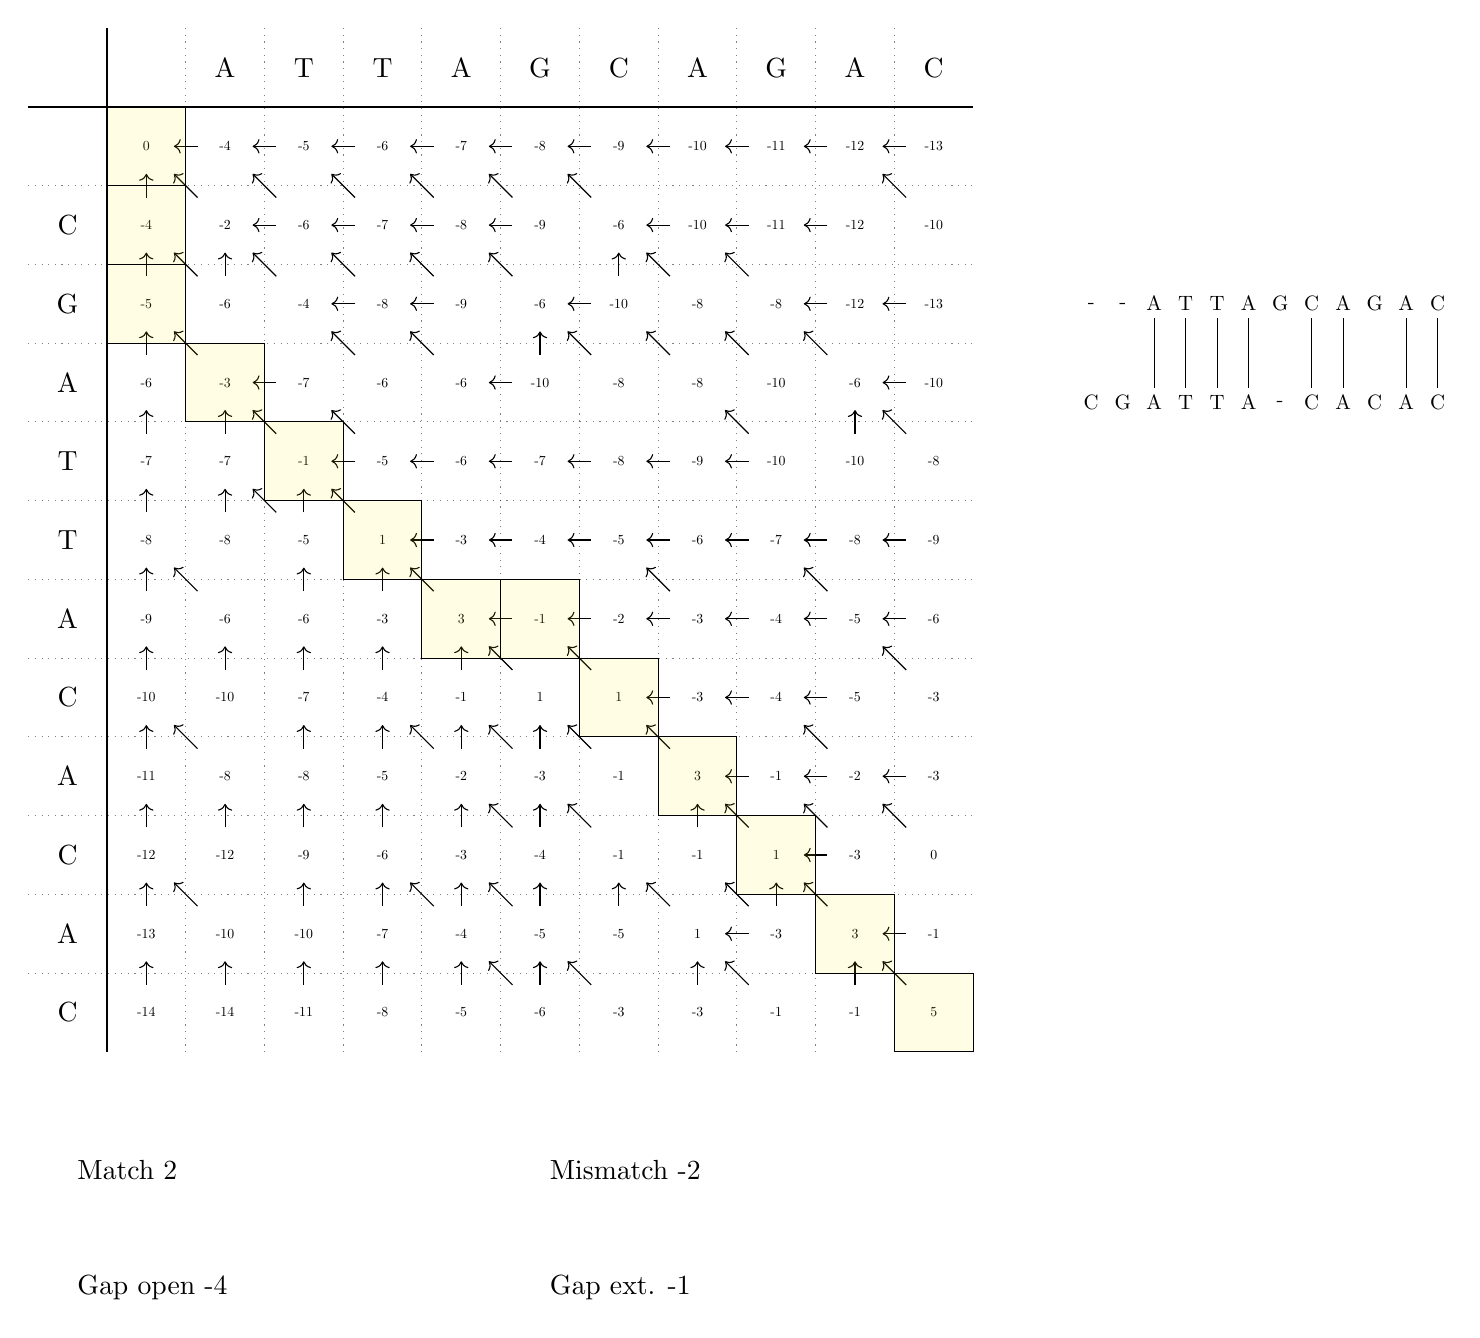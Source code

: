 \node [right] at (1,-1) {Match 2};
\node [right] at (7,-1) {Mismatch -2};
\node [right] at (1,-2.5) {Gap open -4};
\node [right] at (7,-2.5) {Gap ext. -1};


\draw [-] (0.5,12.5) -- (12.5,12.5);
\draw [-] (1.5,13.5) -- (1.5,0.5);
\draw [-, dotted, opacity=0.5] (0.5,11.5) -- (12.5,11.5);
\draw [-, dotted, opacity=0.5] (2.5,13.5) -- (2.5,0.5);
	\node at (3,13) {A};
	\draw [-, dotted, opacity=0.5] (3.5,13.5) -- (3.5,0.5);
	\node at (4,13) {T};
	\draw [-, dotted, opacity=0.5] (4.5,13.5) -- (4.5,0.5);
	\node at (5,13) {T};
	\draw [-, dotted, opacity=0.5] (5.5,13.5) -- (5.5,0.5);
	\node at (6,13) {A};
	\draw [-, dotted, opacity=0.5] (6.5,13.5) -- (6.5,0.5);
	\node at (7,13) {G};
	\draw [-, dotted, opacity=0.5] (7.5,13.5) -- (7.5,0.5);
	\node at (8,13) {C};
	\draw [-, dotted, opacity=0.5] (8.5,13.5) -- (8.5,0.5);
	\node at (9,13) {A};
	\draw [-, dotted, opacity=0.5] (9.5,13.5) -- (9.5,0.5);
	\node at (10,13) {G};
	\draw [-, dotted, opacity=0.5] (10.5,13.5) -- (10.5,0.5);
	\node at (11,13) {A};
	\draw [-, dotted, opacity=0.5] (11.5,13.5) -- (11.5,0.5);
	\node at (12,13) {C};
	\node at (1,11) {C};
	\draw [-, dotted, opacity=0.5] (0.5,10.5) -- (12.5,10.5);
	\node at (1,10) {G};
	\draw [-, dotted, opacity=0.5] (0.5,9.5) -- (12.5,9.5);
	\node at (1,9) {A};
	\draw [-, dotted, opacity=0.5] (0.5,8.5) -- (12.5,8.5);
	\node at (1,8) {T};
	\draw [-, dotted, opacity=0.5] (0.5,7.5) -- (12.5,7.5);
	\node at (1,7) {T};
	\draw [-, dotted, opacity=0.5] (0.5,6.5) -- (12.5,6.5);
	\node at (1,6) {A};
	\draw [-, dotted, opacity=0.5] (0.5,5.5) -- (12.5,5.5);
	\node at (1,5) {C};
	\draw [-, dotted, opacity=0.5] (0.5,4.5) -- (12.5,4.5);
	\node at (1,4) {A};
	\draw [-, dotted, opacity=0.5] (0.5,3.5) -- (12.5,3.5);
	\node at (1,3) {C};
	\draw [-, dotted, opacity=0.5] (0.5,2.5) -- (12.5,2.5);
	\node at (1,2) {A};
	\draw [-, dotted, opacity=0.5] (0.5,1.5) -- (12.5,1.5);
	\node at (1,1) {C};


	\node[scale=0.5] at (2,12) {0};
	\node[scale=0.5] at (3,12) {-4};
	\draw [->] (2.65, 11+1) -- (2.35, 11+1);
	\node[scale=0.5] at(4,12) {-5};
	\draw [->] (3.65,11+1) -- (3.35,11+1);
	\node[scale=0.5] at(5,12) {-6};
	\draw [->] (4.65,11+1) -- (4.35,11+1);
	\node[scale=0.5] at(6,12) {-7};
	\draw [->] (5.65,11+1) -- (5.35,11+1);
	\node[scale=0.5] at(7,12) {-8};
	\draw [->] (6.65,11+1) -- (6.35,11+1);
	\node[scale=0.5] at(8,12) {-9};
	\draw [->] (7.65,11+1) -- (7.35,11+1);
	\node[scale=0.5] at(9,12) {-10};
	\draw [->] (8.65,11+1) -- (8.35,11+1);
	\node[scale=0.5] at(10,12) {-11};
	\draw [->] (9.65,11+1) -- (9.35,11+1);
	\node[scale=0.5] at(11,12) {-12};
	\draw [->] (10.65,11+1) -- (10.35,11+1);
	\node[scale=0.5] at(12,12) {-13};
	\draw [->] (11.65,11+1) -- (11.35,11+1);
	\node[scale=0.5] at (2,11) {-4};
	\draw [->] (2,11 + 0.35) -- (2, 11 + 0.65);
	\node[scale=0.5] at(2,10) {-5};
	\draw [->] (2,11-1 + 0.35) -- (2, 11-1 + 0.65);
	\node[scale=0.5] at(2,9) {-6};
	\draw [->] (2,11-2 + 0.35) -- (2, 11-2 + 0.65);
	\node[scale=0.5] at(2,8) {-7};
	\draw [->] (2,11-3 + 0.35) -- (2, 11-3 + 0.65);
	\node[scale=0.5] at(2,7) {-8};
	\draw [->] (2,11-4 + 0.35) -- (2, 11-4 + 0.65);
	\node[scale=0.5] at(2,6) {-9};
	\draw [->] (2,11-5 + 0.35) -- (2, 11-5 + 0.65);
	\node[scale=0.5] at(2,5) {-10};
	\draw [->] (2,11-6 + 0.35) -- (2, 11-6 + 0.65);
	\node[scale=0.5] at(2,4) {-11};
	\draw [->] (2,11-7 + 0.35) -- (2, 11-7 + 0.65);
	\node[scale=0.5] at(2,3) {-12};
	\draw [->] (2,11-8 + 0.35) -- (2, 11-8 + 0.65);
	\node[scale=0.5] at(2,2) {-13};
	\draw [->] (2,11-9 + 0.35) -- (2, 11-9 + 0.65);
	\node[scale=0.5] at(2,1) {-14};
	\draw [->] (2,11-10 + 0.35) -- (2, 11-10 + 0.65);


	\node [scale=0.5] at (3,11) {-2};
	\draw [->] (2.65,11.35) -- (2.35,11.65);
	\node [scale=0.5] at (4,11) {-6};
	\draw [->] (3.65,11.35) -- (3.35,11.65);
	\draw [->] (3.65,11) -- (3.35,11);
	\node [scale=0.5] at (5,11) {-7};
	\draw [->] (4.65,11.35) -- (4.35,11.65);
	\draw [->] (4.65,11) -- (4.35,11);
	\node [scale=0.5] at (6,11) {-8};
	\draw [->] (5.65,11.35) -- (5.35,11.65);
	\draw [->] (5.65,11) -- (5.35,11);
	\node [scale=0.5] at (7,11) {-9};
	\draw [->] (6.65,11.35) -- (6.35,11.65);
	\draw [->] (6.65,11) -- (6.35,11);
	\node [scale=0.5] at (8,11) {-6};
	\draw [->] (7.65,11.35) -- (7.35,11.65);
	\node [scale=0.5] at (9,11) {-10};
	\draw [->] (8.65,11) -- (8.35,11);
	\node [scale=0.5] at (10,11) {-11};
	\draw [->] (9.65,11) -- (9.35,11);
	\node [scale=0.5] at (11,11) {-12};
	\draw [->] (10.65,11) -- (10.35,11);
	\node [scale=0.5] at (12,11) {-10};
	\draw [->] (11.65,11.35) -- (11.35,11.65);


	\node [scale=0.5] at (3,10) {-6};
	\draw [->] (2.65,10.35) -- (2.35,10.65);
	\draw [->] (3,10.35) -- (3,10.65);
	\node [scale=0.5] at (4,10) {-4};
	\draw [->] (3.65,10.35) -- (3.35,10.65);
	\node [scale=0.5] at (5,10) {-8};
	\draw [->] (4.65,10.35) -- (4.35,10.65);
	\draw [->] (4.65,10) -- (4.35,10);
	\node [scale=0.5] at (6,10) {-9};
	\draw [->] (5.65,10.35) -- (5.35,10.65);
	\draw [->] (5.65,10) -- (5.35,10);
	\node [scale=0.5] at (7,10) {-6};
	\draw [->] (6.65,10.35) -- (6.35,10.65);
	\node [scale=0.5] at (8,10) {-10};
	\draw [->] (7.65,10) -- (7.35,10);
	\draw [->] (8,10.35) -- (8,10.65);
	\node [scale=0.5] at (9,10) {-8};
	\draw [->] (8.65,10.35) -- (8.35,10.65);
	\node [scale=0.5] at (10,10) {-8};
	\draw [->] (9.65,10.35) -- (9.35,10.65);
	\node [scale=0.5] at (11,10) {-12};
	\draw [->] (10.65,10) -- (10.35,10);
	\node [scale=0.5] at (12,10) {-13};
	\draw [->] (11.65,10) -- (11.35,10);


	\node [scale=0.5] at (3,9) {-3};
	\draw [->] (2.65,9.35) -- (2.35,9.65);
	\node [scale=0.5] at (4,9) {-7};
	\draw [->] (3.65,9) -- (3.35,9);
	\node [scale=0.5] at (5,9) {-6};
	\draw [->] (4.65,9.35) -- (4.35,9.65);
	\node [scale=0.5] at (6,9) {-6};
	\draw [->] (5.65,9.35) -- (5.35,9.65);
	\node [scale=0.5] at (7,9) {-10};
	\draw [->] (6.65,9) -- (6.35,9);
	\draw [->] (7,9.35) -- (7,9.65);
	\node [scale=0.5] at (8,9) {-8};
	\draw [->] (7.65,9.35) -- (7.35,9.65);
	\node [scale=0.5] at (9,9) {-8};
	\draw [->] (8.65,9.35) -- (8.35,9.65);
	\node [scale=0.5] at (10,9) {-10};
	\draw [->] (9.65,9.35) -- (9.35,9.65);
	\node [scale=0.5] at (11,9) {-6};
	\draw [->] (10.65,9.35) -- (10.35,9.65);
	\node [scale=0.5] at (12,9) {-10};
	\draw [->] (11.65,9) -- (11.35,9);


	\node [scale=0.5] at (3,8) {-7};
	\draw [->] (3,8.35) -- (3,8.65);
	\node [scale=0.5] at (4,8) {-1};
	\draw [->] (3.65,8.35) -- (3.35,8.65);
	\node [scale=0.5] at (5,8) {-5};
	\draw [->] (4.65,8.35) -- (4.35,8.65);
	\draw [->] (4.65,8) -- (4.35,8);
	\node [scale=0.5] at (6,8) {-6};
	\draw [->] (5.65,8) -- (5.35,8);
	\node [scale=0.5] at (7,8) {-7};
	\draw [->] (6.65,8) -- (6.35,8);
	\node [scale=0.5] at (8,8) {-8};
	\draw [->] (7.65,8) -- (7.35,8);
	\node [scale=0.5] at (9,8) {-9};
	\draw [->] (8.65,8) -- (8.35,8);
	\node [scale=0.5] at (10,8) {-10};
	\draw [->] (9.65,8.35) -- (9.35,8.65);
	\draw [->] (9.65,8) -- (9.35,8);
	\node [scale=0.5] at (11,8) {-10};
	\draw [->] (11,8.35) -- (11,8.65);
	\node [scale=0.5] at (12,8) {-8};
	\draw [->] (11.65,8.35) -- (11.35,8.65);


	\node [scale=0.5] at (3,7) {-8};
	\draw [->] (3,7.35) -- (3,7.65);
	\node [scale=0.5] at (4,7) {-5};
	\draw [->] (3.65,7.35) -- (3.35,7.65);
	\draw [->] (4,7.35) -- (4,7.65);
	\node [scale=0.5] at (5,7) {1};
	\draw [->] (4.65,7.35) -- (4.35,7.65);
	\node [scale=0.5] at (6,7) {-3};
	\draw [->] (5.65,7) -- (5.35,7);
	\node [scale=0.5] at (7,7) {-4};
	\draw [->] (6.65,7) -- (6.35,7);
	\node [scale=0.5] at (8,7) {-5};
	\draw [->] (7.65,7) -- (7.35,7);
	\node [scale=0.5] at (9,7) {-6};
	\draw [->] (8.65,7) -- (8.35,7);
	\node [scale=0.5] at (10,7) {-7};
	\draw [->] (9.65,7) -- (9.35,7);
	\node [scale=0.5] at (11,7) {-8};
	\draw [->] (10.65,7) -- (10.35,7);
	\node [scale=0.5] at (12,7) {-9};
	\draw [->] (11.65,7) -- (11.35,7);


	\node [scale=0.5] at (3,6) {-6};
	\draw [->] (2.65,6.35) -- (2.35,6.65);
	\node [scale=0.5] at (4,6) {-6};
	\draw [->] (4,6.35) -- (4,6.65);
	\node [scale=0.5] at (5,6) {-3};
	\draw [->] (5,6.35) -- (5,6.65);
	\node [scale=0.5] at (6,6) {3};
	\draw [->] (5.65,6.35) -- (5.35,6.65);
	\node [scale=0.5] at (7,6) {-1};
	\draw [->] (6.65,6) -- (6.35,6);
	\node [scale=0.5] at (8,6) {-2};
	\draw [->] (7.65,6) -- (7.35,6);
	\node [scale=0.5] at (9,6) {-3};
	\draw [->] (8.65,6.35) -- (8.35,6.65);
	\draw [->] (8.65,6) -- (8.35,6);
	\node [scale=0.5] at (10,6) {-4};
	\draw [->] (9.65,6) -- (9.35,6);
	\node [scale=0.5] at (11,6) {-5};
	\draw [->] (10.65,6.35) -- (10.35,6.65);
	\draw [->] (10.65,6) -- (10.35,6);
	\node [scale=0.5] at (12,6) {-6};
	\draw [->] (11.65,6) -- (11.35,6);


	\node [scale=0.5] at (3,5) {-10};
	\draw [->] (3,5.35) -- (3,5.65);
	\node [scale=0.5] at (4,5) {-7};
	\draw [->] (4,5.35) -- (4,5.65);
	\node [scale=0.5] at (5,5) {-4};
	\draw [->] (5,5.35) -- (5,5.65);
	\node [scale=0.5] at (6,5) {-1};
	\draw [->] (6,5.35) -- (6,5.65);
	\node [scale=0.5] at (7,5) {1};
	\draw [->] (6.65,5.35) -- (6.35,5.65);
	\node [scale=0.5] at (8,5) {1};
	\draw [->] (7.65,5.35) -- (7.35,5.65);
	\node [scale=0.5] at (9,5) {-3};
	\draw [->] (8.65,5) -- (8.35,5);
	\node [scale=0.5] at (10,5) {-4};
	\draw [->] (9.65,5) -- (9.35,5);
	\node [scale=0.5] at (11,5) {-5};
	\draw [->] (10.65,5) -- (10.35,5);
	\node [scale=0.5] at (12,5) {-3};
	\draw [->] (11.65,5.35) -- (11.35,5.65);


	\node [scale=0.5] at (3,4) {-8};
	\draw [->] (2.65,4.35) -- (2.35,4.65);
	\node [scale=0.5] at (4,4) {-8};
	\draw [->] (4,4.35) -- (4,4.65);
	\node [scale=0.5] at (5,4) {-5};
	\draw [->] (5,4.35) -- (5,4.65);
	\node [scale=0.5] at (6,4) {-2};
	\draw [->] (5.65,4.35) -- (5.35,4.65);
	\draw [->] (6,4.35) -- (6,4.65);
	\node [scale=0.5] at (7,4) {-3};
	\draw [->] (6.65,4.35) -- (6.35,4.65);
	\draw [->] (7,4.35) -- (7,4.65);
	\node [scale=0.5] at (8,4) {-1};
	\draw [->] (7.65,4.35) -- (7.35,4.65);
	\node [scale=0.5] at (9,4) {3};
	\draw [->] (8.65,4.35) -- (8.35,4.65);
	\node [scale=0.5] at (10,4) {-1};
	\draw [->] (9.65,4) -- (9.35,4);
	\node [scale=0.5] at (11,4) {-2};
	\draw [->] (10.65,4.35) -- (10.35,4.65);
	\draw [->] (10.65,4) -- (10.35,4);
	\node [scale=0.5] at (12,4) {-3};
	\draw [->] (11.65,4) -- (11.35,4);


	\node [scale=0.5] at (3,3) {-12};
	\draw [->] (3,3.35) -- (3,3.65);
	\node [scale=0.5] at (4,3) {-9};
	\draw [->] (4,3.35) -- (4,3.65);
	\node [scale=0.5] at (5,3) {-6};
	\draw [->] (5,3.35) -- (5,3.65);
	\node [scale=0.5] at (6,3) {-3};
	\draw [->] (6,3.35) -- (6,3.65);
	\node [scale=0.5] at (7,3) {-4};
	\draw [->] (6.65,3.35) -- (6.35,3.65);
	\draw [->] (7,3.35) -- (7,3.65);
	\node [scale=0.5] at (8,3) {-1};
	\draw [->] (7.65,3.35) -- (7.35,3.65);
	\node [scale=0.5] at (9,3) {-1};
	\draw [->] (9,3.35) -- (9,3.65);
	\node [scale=0.5] at (10,3) {1};
	\draw [->] (9.65,3.35) -- (9.35,3.65);
	\node [scale=0.5] at (11,3) {-3};
	\draw [->] (10.65,3.35) -- (10.35,3.65);
	\draw [->] (10.65,3) -- (10.35,3);
	\node [scale=0.5] at (12,3) {0};
	\draw [->] (11.65,3.35) -- (11.35,3.65);


	\node [scale=0.5] at (3,2) {-10};
	\draw [->] (2.65,2.35) -- (2.35,2.65);
	\node [scale=0.5] at (4,2) {-10};
	\draw [->] (4,2.35) -- (4,2.65);
	\node [scale=0.5] at (5,2) {-7};
	\draw [->] (5,2.35) -- (5,2.65);
	\node [scale=0.5] at (6,2) {-4};
	\draw [->] (5.65,2.35) -- (5.35,2.65);
	\draw [->] (6,2.35) -- (6,2.65);
	\node [scale=0.5] at (7,2) {-5};
	\draw [->] (6.65,2.35) -- (6.35,2.65);
	\draw [->] (7,2.35) -- (7,2.65);
	\node [scale=0.5] at (8,2) {-5};
	\draw [->] (8,2.35) -- (8,2.65);
	\node [scale=0.5] at (9,2) {1};
	\draw [->] (8.65,2.35) -- (8.35,2.65);
	\node [scale=0.5] at (10,2) {-3};
	\draw [->] (9.65,2.35) -- (9.35,2.65);
	\draw [->] (9.65,2) -- (9.35,2);
	\draw [->] (10,2.35) -- (10,2.65);
	\node [scale=0.5] at (11,2) {3};
	\draw [->] (10.65,2.35) -- (10.35,2.65);
	\node [scale=0.5] at (12,2) {-1};
	\draw [->] (11.65,2) -- (11.35,2);


	\node [scale=0.5] at (3,1) {-14};
	\draw [->] (3,1.35) -- (3,1.65);
	\node [scale=0.5] at (4,1) {-11};
	\draw [->] (4,1.35) -- (4,1.65);
	\node [scale=0.5] at (5,1) {-8};
	\draw [->] (5,1.35) -- (5,1.65);
	\node [scale=0.5] at (6,1) {-5};
	\draw [->] (6,1.35) -- (6,1.65);
	\node [scale=0.5] at (7,1) {-6};
	\draw [->] (6.65,1.35) -- (6.35,1.65);
	\draw [->] (7,1.35) -- (7,1.65);
	\node [scale=0.5] at (8,1) {-3};
	\draw [->] (7.65,1.35) -- (7.35,1.65);
	\node [scale=0.5] at (9,1) {-3};
	\draw [->] (9,1.35) -- (9,1.65);
	\node [scale=0.5] at (10,1) {-1};
	\draw [->] (9.65,1.35) -- (9.35,1.65);
	\node [scale=0.5] at (11,1) {-1};
	\draw [->] (11,1.35) -- (11,1.65);
	\node [scale=0.5] at (12,1) {5};
	\draw [->] (11.65,1.35) -- (11.35,1.65);


\draw [fill=yellow, fill opacity=0.1] (11.5,0.5) rectangle (12.5,1.5);


\draw [fill=yellow, fill opacity=0.1] (10.5,1.5) rectangle (11.5,2.5);


\draw [fill=yellow, fill opacity=0.1] (9.5,2.5) rectangle (10.5,3.5);


\draw [fill=yellow, fill opacity=0.1] (8.5,3.5) rectangle (9.5,4.5);

\draw [fill=yellow, fill opacity=0.1] (7.5,4.5) rectangle (8.5,5.5);


\draw [fill=yellow, fill opacity=0.1] (6.5,5.5) rectangle (7.5,6.5);


\draw [fill=yellow, fill opacity=0.1] (5.5,5.5) rectangle (6.5,6.5);


\draw [fill=yellow, fill opacity=0.1] (4.5,6.5) rectangle (5.5,7.5);


\draw [fill=yellow, fill opacity=0.1] (3.5,7.5) rectangle (4.5,8.5);


\draw [fill=yellow, fill opacity=0.1] (2.5,8.5) rectangle (3.5,9.5);


\draw [fill=yellow, fill opacity=0.1] (1.5,9.5) rectangle (2.5,10.5);


\draw [fill=yellow, fill opacity=0.1] (1.5,10.5) rectangle (2.5,11.5);


\draw [fill=yellow, fill opacity=0.1] (1.5,11.5) rectangle (2.5,12.5);


\node [scale=0.75] (s1) at (14 + 0/2.5, 10) {-};
\node [scale=0.75] (s2) at (14 + 0/2.5, 10-1.25) {C};
\node [scale=0.75] (s1) at (14 + 1/2.5, 10) {-};
\node [scale=0.75] (s2) at (14 + 1/2.5, 10-1.25) {G};
\node [scale=0.75] (s1) at (14 + 2/2.5, 10) {A};
\node [scale=0.75] (s2) at (14 + 2/2.5, 10-1.25) {A};
\draw [-] (s1) -- (s2);
\node [scale=0.75] (s1) at (14 + 3/2.5, 10) {T};
\node [scale=0.75] (s2) at (14 + 3/2.5, 10-1.25) {T};
\draw [-] (s1) -- (s2);
\node [scale=0.75] (s1) at (14 + 4/2.5, 10) {T};
\node [scale=0.75] (s2) at (14 + 4/2.5, 10-1.25) {T};
\draw [-] (s1) -- (s2);
\node [scale=0.75] (s1) at (14 + 5/2.5, 10) {A};
\node [scale=0.75] (s2) at (14 + 5/2.5, 10-1.25) {A};
\draw [-] (s1) -- (s2);
\node [scale=0.75] (s1) at (14 + 6/2.5, 10) {G};
\node [scale=0.75] (s2) at (14 + 6/2.5, 10-1.25) {-};
\node [scale=0.75] (s1) at (14 + 7/2.5, 10) {C};
\node [scale=0.75] (s2) at (14 + 7/2.5, 10-1.25) {C};
\draw [-] (s1) -- (s2);
\node [scale=0.75] (s1) at (14 + 8/2.5, 10) {A};
\node [scale=0.75] (s2) at (14 + 8/2.5, 10-1.25) {A};
\draw [-] (s1) -- (s2);
\node [scale=0.75] (s1) at (14 + 9/2.5, 10) {G};
\node [scale=0.75] (s2) at (14 + 9/2.5, 10-1.25) {C};
\node [scale=0.75] (s1) at (14 + 10/2.5, 10) {A};
\node [scale=0.75] (s2) at (14 + 10/2.5, 10-1.25) {A};
\draw [-] (s1) -- (s2);
\node [scale=0.75] (s1) at (14 + 11/2.5, 10) {C};
\node [scale=0.75] (s2) at (14 + 11/2.5, 10-1.25) {C};
\draw [-] (s1) -- (s2);

